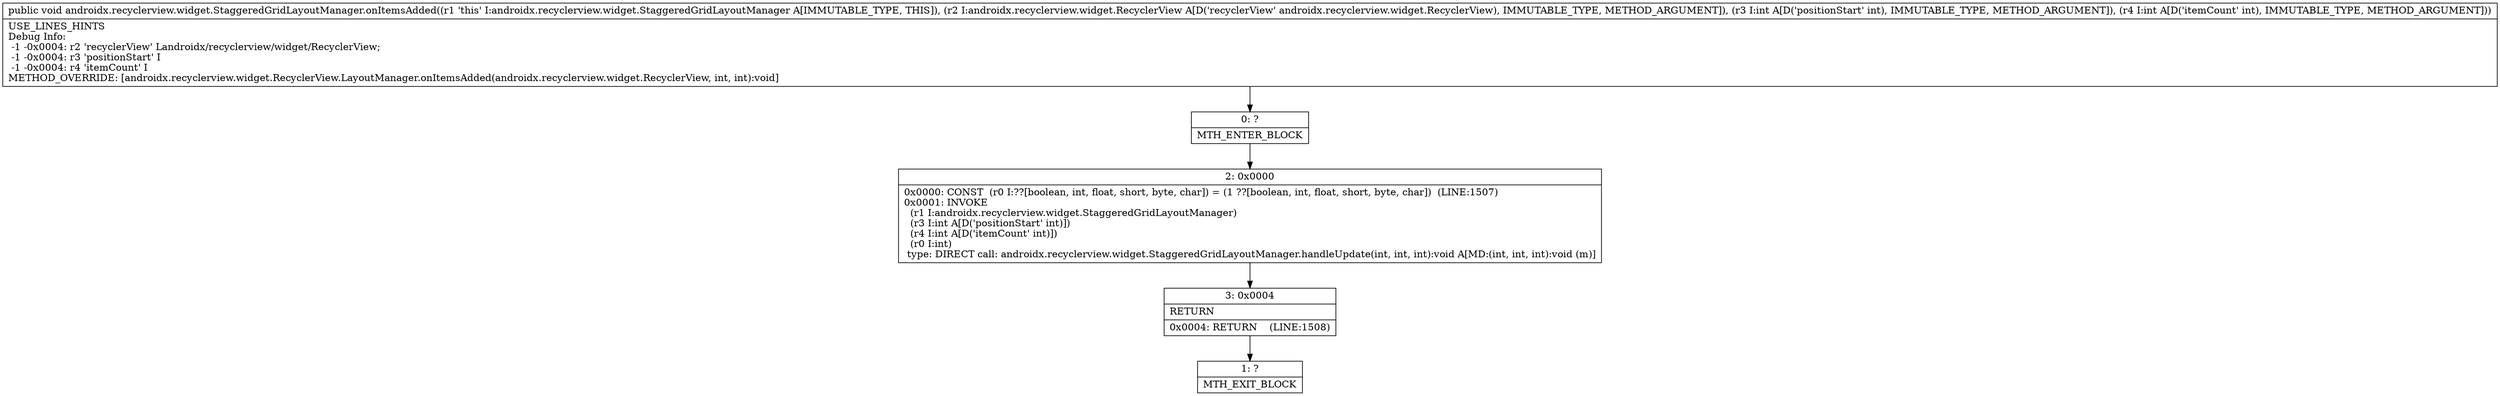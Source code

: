 digraph "CFG forandroidx.recyclerview.widget.StaggeredGridLayoutManager.onItemsAdded(Landroidx\/recyclerview\/widget\/RecyclerView;II)V" {
Node_0 [shape=record,label="{0\:\ ?|MTH_ENTER_BLOCK\l}"];
Node_2 [shape=record,label="{2\:\ 0x0000|0x0000: CONST  (r0 I:??[boolean, int, float, short, byte, char]) = (1 ??[boolean, int, float, short, byte, char])  (LINE:1507)\l0x0001: INVOKE  \l  (r1 I:androidx.recyclerview.widget.StaggeredGridLayoutManager)\l  (r3 I:int A[D('positionStart' int)])\l  (r4 I:int A[D('itemCount' int)])\l  (r0 I:int)\l type: DIRECT call: androidx.recyclerview.widget.StaggeredGridLayoutManager.handleUpdate(int, int, int):void A[MD:(int, int, int):void (m)]\l}"];
Node_3 [shape=record,label="{3\:\ 0x0004|RETURN\l|0x0004: RETURN    (LINE:1508)\l}"];
Node_1 [shape=record,label="{1\:\ ?|MTH_EXIT_BLOCK\l}"];
MethodNode[shape=record,label="{public void androidx.recyclerview.widget.StaggeredGridLayoutManager.onItemsAdded((r1 'this' I:androidx.recyclerview.widget.StaggeredGridLayoutManager A[IMMUTABLE_TYPE, THIS]), (r2 I:androidx.recyclerview.widget.RecyclerView A[D('recyclerView' androidx.recyclerview.widget.RecyclerView), IMMUTABLE_TYPE, METHOD_ARGUMENT]), (r3 I:int A[D('positionStart' int), IMMUTABLE_TYPE, METHOD_ARGUMENT]), (r4 I:int A[D('itemCount' int), IMMUTABLE_TYPE, METHOD_ARGUMENT]))  | USE_LINES_HINTS\lDebug Info:\l  \-1 \-0x0004: r2 'recyclerView' Landroidx\/recyclerview\/widget\/RecyclerView;\l  \-1 \-0x0004: r3 'positionStart' I\l  \-1 \-0x0004: r4 'itemCount' I\lMETHOD_OVERRIDE: [androidx.recyclerview.widget.RecyclerView.LayoutManager.onItemsAdded(androidx.recyclerview.widget.RecyclerView, int, int):void]\l}"];
MethodNode -> Node_0;Node_0 -> Node_2;
Node_2 -> Node_3;
Node_3 -> Node_1;
}

